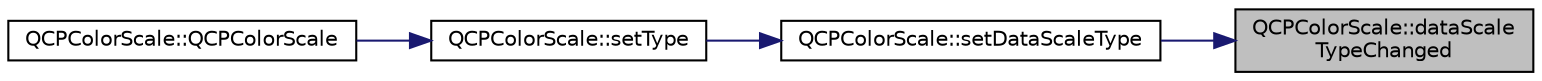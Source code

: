 digraph "QCPColorScale::dataScaleTypeChanged"
{
 // LATEX_PDF_SIZE
  edge [fontname="Helvetica",fontsize="10",labelfontname="Helvetica",labelfontsize="10"];
  node [fontname="Helvetica",fontsize="10",shape=record];
  rankdir="RL";
  Node1 [label="QCPColorScale::dataScale\lTypeChanged",height=0.2,width=0.4,color="black", fillcolor="grey75", style="filled", fontcolor="black",tooltip=" "];
  Node1 -> Node2 [dir="back",color="midnightblue",fontsize="10",style="solid",fontname="Helvetica"];
  Node2 [label="QCPColorScale::setDataScaleType",height=0.2,width=0.4,color="black", fillcolor="white", style="filled",URL="$classQCPColorScale.html#aeb6107d67dd7325145b2498abae67fc3",tooltip=" "];
  Node2 -> Node3 [dir="back",color="midnightblue",fontsize="10",style="solid",fontname="Helvetica"];
  Node3 [label="QCPColorScale::setType",height=0.2,width=0.4,color="black", fillcolor="white", style="filled",URL="$classQCPColorScale.html#a1bf9bdb291927c422dd66b404b206f1f",tooltip=" "];
  Node3 -> Node4 [dir="back",color="midnightblue",fontsize="10",style="solid",fontname="Helvetica"];
  Node4 [label="QCPColorScale::QCPColorScale",height=0.2,width=0.4,color="black", fillcolor="white", style="filled",URL="$classQCPColorScale.html#aa8debce1be38b54287c04d4f584394b4",tooltip=" "];
}
